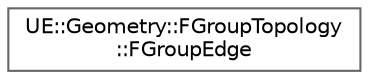 digraph "Graphical Class Hierarchy"
{
 // INTERACTIVE_SVG=YES
 // LATEX_PDF_SIZE
  bgcolor="transparent";
  edge [fontname=Helvetica,fontsize=10,labelfontname=Helvetica,labelfontsize=10];
  node [fontname=Helvetica,fontsize=10,shape=box,height=0.2,width=0.4];
  rankdir="LR";
  Node0 [id="Node000000",label="UE::Geometry::FGroupTopology\l::FGroupEdge",height=0.2,width=0.4,color="grey40", fillcolor="white", style="filled",URL="$dc/d72/structUE_1_1Geometry_1_1FGroupTopology_1_1FGroupEdge.html",tooltip="FGroupEdge is a sequence of group-boundary-edges where the two groups on either side of each edge are..."];
}
